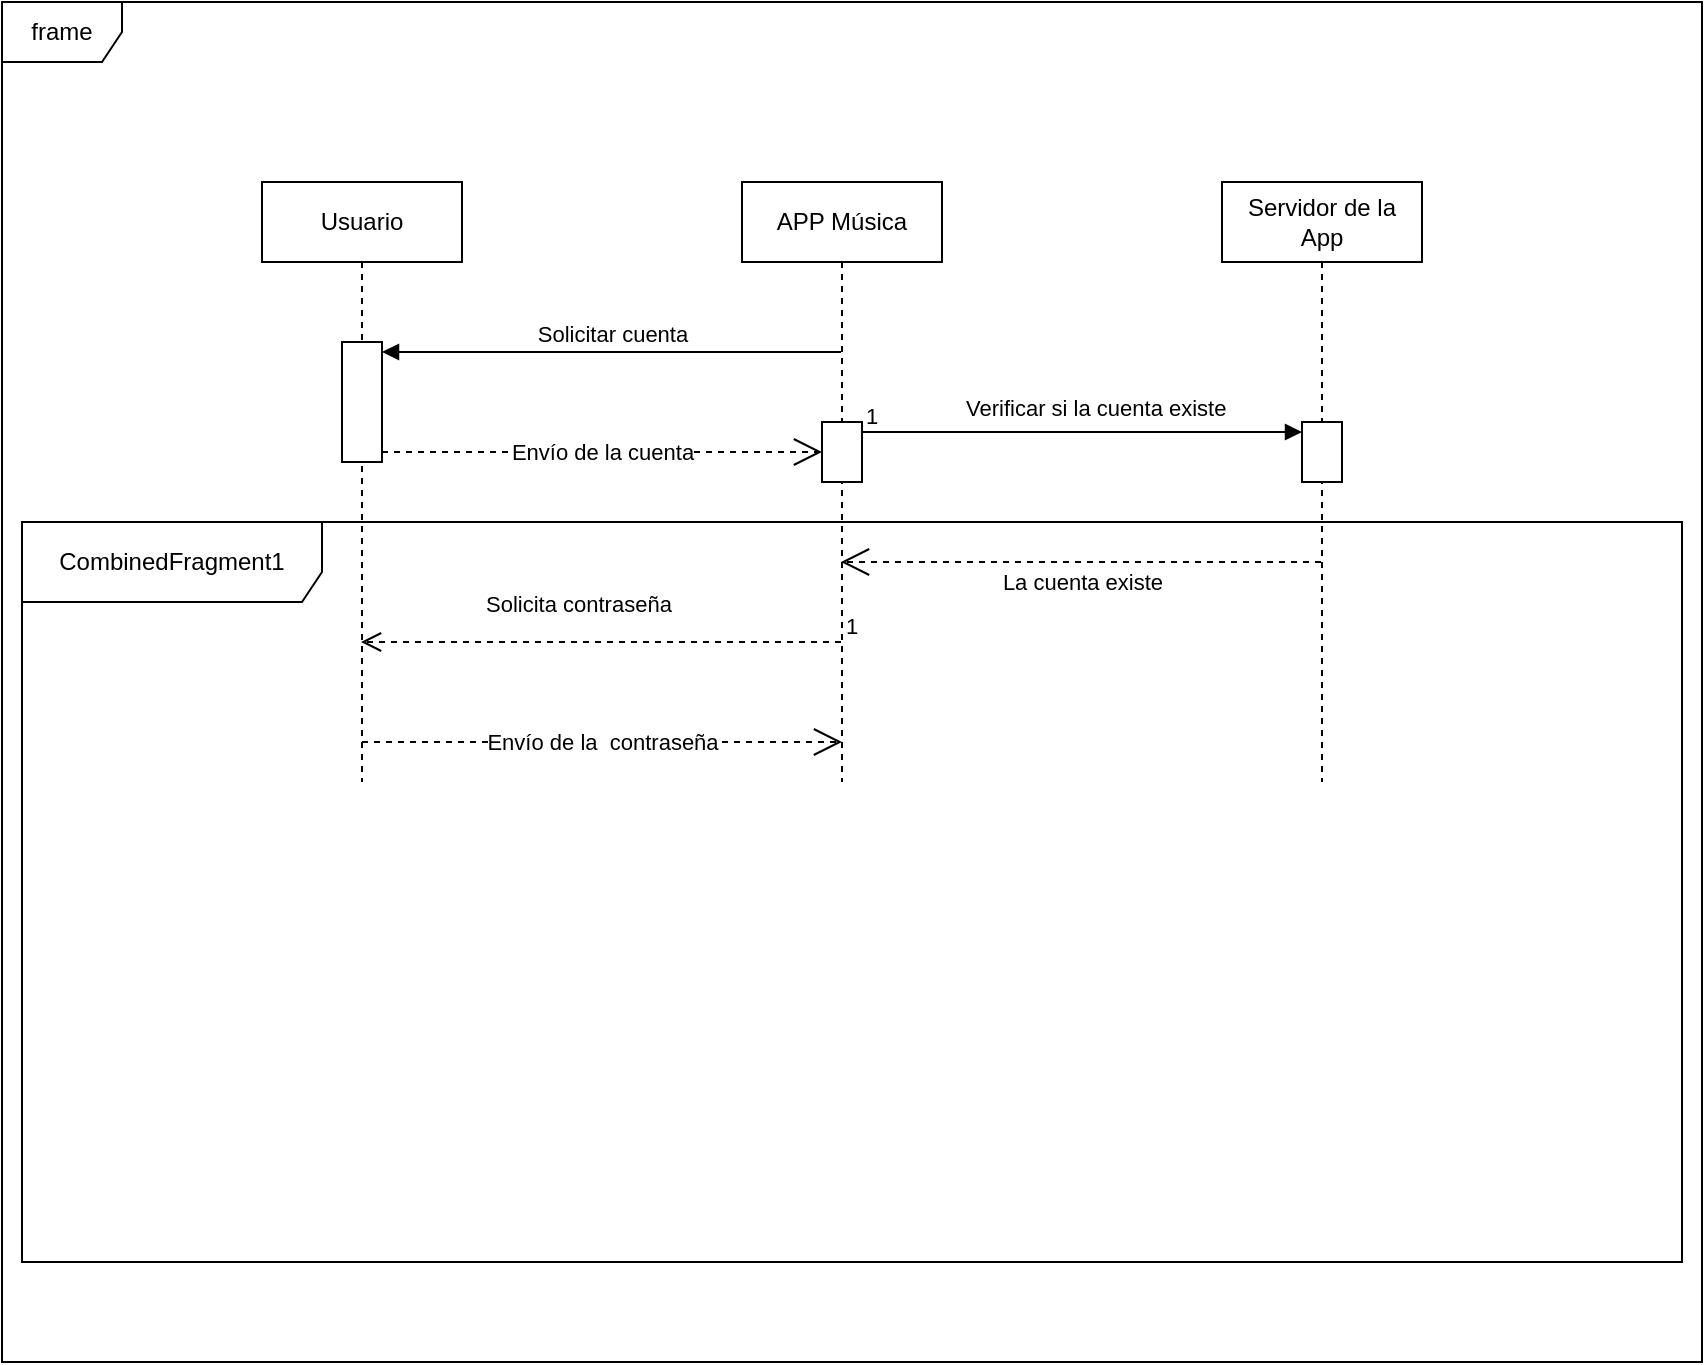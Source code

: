 <mxfile version="23.1.1" type="github">
  <diagram name="Page-1" id="2R9JrRc5NXA1h5FDLCGX">
    <mxGraphModel dx="1434" dy="795" grid="1" gridSize="10" guides="1" tooltips="1" connect="1" arrows="1" fold="1" page="1" pageScale="1" pageWidth="850" pageHeight="1100" math="0" shadow="0">
      <root>
        <mxCell id="0" />
        <mxCell id="1" parent="0" />
        <mxCell id="3GcBf5aimE3yoV1bfSIr-6" value="Usuario" style="shape=umlLifeline;perimeter=lifelinePerimeter;whiteSpace=wrap;html=1;container=1;dropTarget=0;collapsible=0;recursiveResize=0;outlineConnect=0;portConstraint=eastwest;newEdgeStyle={&quot;curved&quot;:0,&quot;rounded&quot;:0};" parent="1" vertex="1">
          <mxGeometry x="130" y="90" width="100" height="300" as="geometry" />
        </mxCell>
        <mxCell id="3GcBf5aimE3yoV1bfSIr-11" value="" style="html=1;points=[[0,0,0,0,5],[0,1,0,0,-5],[1,0,0,0,5],[1,1,0,0,-5]];perimeter=orthogonalPerimeter;outlineConnect=0;targetShapes=umlLifeline;portConstraint=eastwest;newEdgeStyle={&quot;curved&quot;:0,&quot;rounded&quot;:0};" parent="3GcBf5aimE3yoV1bfSIr-6" vertex="1">
          <mxGeometry x="40" y="80" width="20" height="60" as="geometry" />
        </mxCell>
        <mxCell id="3GcBf5aimE3yoV1bfSIr-7" value="APP Música" style="shape=umlLifeline;perimeter=lifelinePerimeter;whiteSpace=wrap;html=1;container=1;dropTarget=0;collapsible=0;recursiveResize=0;outlineConnect=0;portConstraint=eastwest;newEdgeStyle={&quot;curved&quot;:0,&quot;rounded&quot;:0};" parent="1" vertex="1">
          <mxGeometry x="370" y="90" width="100" height="300" as="geometry" />
        </mxCell>
        <mxCell id="3GcBf5aimE3yoV1bfSIr-8" value="Servidor de la App" style="shape=umlLifeline;perimeter=lifelinePerimeter;whiteSpace=wrap;html=1;container=1;dropTarget=0;collapsible=0;recursiveResize=0;outlineConnect=0;portConstraint=eastwest;newEdgeStyle={&quot;curved&quot;:0,&quot;rounded&quot;:0};" parent="1" vertex="1">
          <mxGeometry x="610" y="90" width="100" height="300" as="geometry" />
        </mxCell>
        <mxCell id="3GcBf5aimE3yoV1bfSIr-12" value="Solicitar cuenta" style="html=1;verticalAlign=bottom;endArrow=block;curved=0;rounded=0;entryX=1;entryY=0;entryDx=0;entryDy=5;" parent="1" source="3GcBf5aimE3yoV1bfSIr-7" target="3GcBf5aimE3yoV1bfSIr-11" edge="1">
          <mxGeometry relative="1" as="geometry">
            <mxPoint x="150" y="195" as="sourcePoint" />
            <Array as="points">
              <mxPoint x="330" y="175" />
            </Array>
          </mxGeometry>
        </mxCell>
        <mxCell id="3GcBf5aimE3yoV1bfSIr-14" value="Envío de la cuenta" style="endArrow=open;endSize=12;dashed=1;html=1;rounded=0;exitX=1;exitY=1;exitDx=0;exitDy=-5;exitPerimeter=0;" parent="1" source="3GcBf5aimE3yoV1bfSIr-11" target="3GcBf5aimE3yoV1bfSIr-16" edge="1">
          <mxGeometry width="160" relative="1" as="geometry">
            <mxPoint x="180" y="220" as="sourcePoint" />
            <mxPoint x="340" y="220" as="targetPoint" />
          </mxGeometry>
        </mxCell>
        <mxCell id="3GcBf5aimE3yoV1bfSIr-15" value="frame" style="shape=umlFrame;whiteSpace=wrap;html=1;pointerEvents=0;" parent="1" vertex="1">
          <mxGeometry width="850" height="680" as="geometry" />
        </mxCell>
        <mxCell id="3GcBf5aimE3yoV1bfSIr-16" value="" style="html=1;points=[[0,0,0,0,5],[0,1,0,0,-5],[1,0,0,0,5],[1,1,0,0,-5]];perimeter=orthogonalPerimeter;outlineConnect=0;targetShapes=umlLifeline;portConstraint=eastwest;newEdgeStyle={&quot;curved&quot;:0,&quot;rounded&quot;:0};" parent="1" vertex="1">
          <mxGeometry x="410" y="210" width="20" height="30" as="geometry" />
        </mxCell>
        <mxCell id="3GcBf5aimE3yoV1bfSIr-17" value="" style="html=1;points=[[0,0,0,0,5],[0,1,0,0,-5],[1,0,0,0,5],[1,1,0,0,-5]];perimeter=orthogonalPerimeter;outlineConnect=0;targetShapes=umlLifeline;portConstraint=eastwest;newEdgeStyle={&quot;curved&quot;:0,&quot;rounded&quot;:0};" parent="1" vertex="1">
          <mxGeometry x="650" y="210" width="20" height="30" as="geometry" />
        </mxCell>
        <mxCell id="3GcBf5aimE3yoV1bfSIr-19" value="La cuenta existe" style="endArrow=open;endSize=12;dashed=1;html=1;rounded=0;" parent="1" edge="1">
          <mxGeometry x="-0.004" y="10" width="160" relative="1" as="geometry">
            <mxPoint x="659.5" y="280" as="sourcePoint" />
            <mxPoint x="419.5" y="280" as="targetPoint" />
            <Array as="points" />
            <mxPoint as="offset" />
          </mxGeometry>
        </mxCell>
        <mxCell id="3GcBf5aimE3yoV1bfSIr-21" value="Envío de la&amp;nbsp; contraseña" style="endArrow=open;endSize=12;dashed=1;html=1;rounded=0;entryX=0.5;entryY=0.8;entryDx=0;entryDy=0;entryPerimeter=0;endFill=1;" parent="1" edge="1">
          <mxGeometry width="160" relative="1" as="geometry">
            <mxPoint x="180" y="370" as="sourcePoint" />
            <mxPoint x="420" y="370" as="targetPoint" />
          </mxGeometry>
        </mxCell>
        <mxCell id="3GcBf5aimE3yoV1bfSIr-29" value="Verificar si la cuenta existe" style="endArrow=block;endFill=1;html=1;edgeStyle=orthogonalEdgeStyle;align=left;verticalAlign=top;rounded=0;entryX=0;entryY=0;entryDx=0;entryDy=5;entryPerimeter=0;exitX=1;exitY=0;exitDx=0;exitDy=5;exitPerimeter=0;" parent="1" source="3GcBf5aimE3yoV1bfSIr-16" target="3GcBf5aimE3yoV1bfSIr-17" edge="1">
          <mxGeometry x="-0.545" y="25" relative="1" as="geometry">
            <mxPoint x="430" y="220" as="sourcePoint" />
            <mxPoint x="590" y="220" as="targetPoint" />
            <mxPoint as="offset" />
          </mxGeometry>
        </mxCell>
        <mxCell id="3GcBf5aimE3yoV1bfSIr-30" value="1" style="edgeLabel;resizable=0;html=1;align=left;verticalAlign=bottom;" parent="3GcBf5aimE3yoV1bfSIr-29" connectable="0" vertex="1">
          <mxGeometry x="-1" relative="1" as="geometry" />
        </mxCell>
        <mxCell id="3GcBf5aimE3yoV1bfSIr-31" value="Solicita contraseña" style="endArrow=open;endFill=1;html=1;edgeStyle=orthogonalEdgeStyle;align=left;verticalAlign=bottom;rounded=0;dashed=1;endSize=8;curved=0;" parent="1" edge="1">
          <mxGeometry x="0.496" y="-10" relative="1" as="geometry">
            <mxPoint x="419.5" y="320" as="sourcePoint" />
            <mxPoint x="179.5" y="320" as="targetPoint" />
            <Array as="points">
              <mxPoint x="290" y="320" />
              <mxPoint x="290" y="320" />
            </Array>
            <mxPoint as="offset" />
          </mxGeometry>
        </mxCell>
        <mxCell id="3GcBf5aimE3yoV1bfSIr-32" value="1" style="edgeLabel;resizable=0;html=1;align=left;verticalAlign=bottom;" parent="3GcBf5aimE3yoV1bfSIr-31" connectable="0" vertex="1">
          <mxGeometry x="-1" relative="1" as="geometry" />
        </mxCell>
        <mxCell id="3GcBf5aimE3yoV1bfSIr-33" value="&lt;div&gt;CombinedFragment1&lt;/div&gt;" style="shape=umlFrame;whiteSpace=wrap;html=1;pointerEvents=0;width=150;height=40;" parent="1" vertex="1">
          <mxGeometry x="10" y="260" width="830" height="370" as="geometry" />
        </mxCell>
      </root>
    </mxGraphModel>
  </diagram>
</mxfile>
